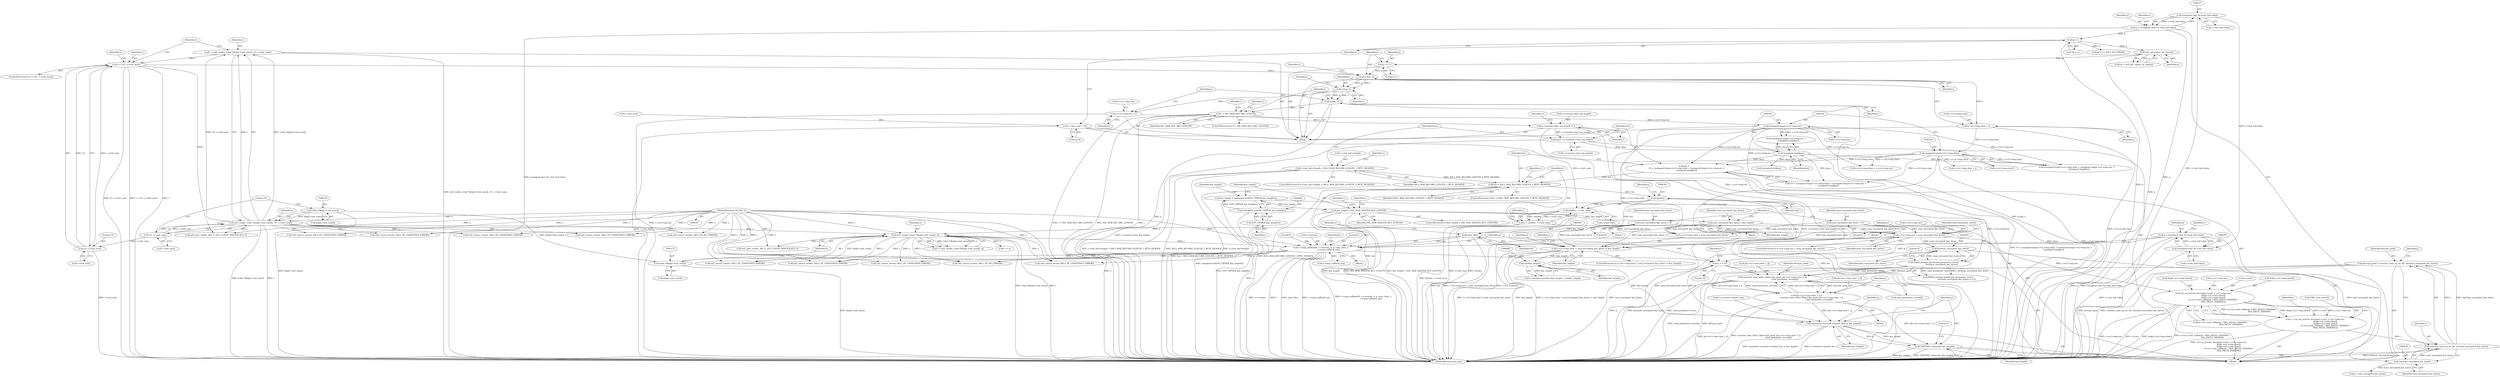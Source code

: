 digraph "0_openssl_d81a1600588b726c2bdccda7efad3cc7a87d6245_0@API" {
"1000688" [label="(Call,memcpy(s->session->master_key, p, key_length))"];
"1000651" [label="(Call,p[s->s2->tmp.clear + j] =\n                constant_time_select_8(decrypt_good, p[s->s2->tmp.clear + j],\n                                       rand_premaster_secret[j]))"];
"1000663" [label="(Call,constant_time_select_8(decrypt_good, p[s->s2->tmp.clear + j],\n                                       rand_premaster_secret[j]))"];
"1000634" [label="(Call,decrypt_good = constant_time_eq_int_8(i, (int)num_encrypted_key_bytes))"];
"1000636" [label="(Call,constant_time_eq_int_8(i, (int)num_encrypted_key_bytes))"];
"1000592" [label="(Call,i = ssl_rsa_private_decrypt(s->cert, s->s2->tmp.enc,\n                                &(p[s->s2->tmp.clear]),\n                                &(p[s->s2->tmp.clear]),\n                                (s->s2->ssl2_rollback) ? RSA_SSLV23_PADDING :\n                                RSA_PKCS1_PADDING))"];
"1000594" [label="(Call,ssl_rsa_private_decrypt(s->cert, s->s2->tmp.enc,\n                                &(p[s->s2->tmp.clear]),\n                                &(p[s->s2->tmp.clear]),\n                                (s->s2->ssl2_rollback) ? RSA_SSLV23_PADDING :\n                                RSA_PKCS1_PADDING))"];
"1000563" [label="(Call,s->s2->tmp.enc < num_encrypted_key_bytes)"];
"1000333" [label="(Call,(unsigned long)s->s2->tmp.enc)"];
"1000246" [label="(Call,s->s2->tmp.enc = i)"];
"1000243" [label="(Call,n2s(p, i))"];
"1000231" [label="(Call,n2s(p, i))"];
"1000228" [label="(Call,p += 3)"];
"1000205" [label="(Call,ssl2_get_cipher_by_char(p))"];
"1000178" [label="(Call,p++)"];
"1000124" [label="(Call,p = (unsigned char *)s->init_buf->data)"];
"1000126" [label="(Call,(unsigned char *)s->init_buf->data)"];
"1000158" [label="(Call,i < (10 - s->init_num))"];
"1000140" [label="(Call,i = ssl2_read(s, (char *)&(p[s->init_num]), 10 - s->init_num))"];
"1000142" [label="(Call,ssl2_read(s, (char *)&(p[s->init_num]), 10 - s->init_num))"];
"1000108" [label="(MethodParameterIn,SSL *s)"];
"1000144" [label="(Call,(char *)&(p[s->init_num]))"];
"1000152" [label="(Call,10 - s->init_num)"];
"1000160" [label="(Call,10 - s->init_num)"];
"1000532" [label="(Call,num_encrypted_key_bytes = 5)"];
"1000525" [label="(Call,num_encrypted_key_bytes = 8)"];
"1000537" [label="(Call,num_encrypted_key_bytes = key_length)"];
"1000498" [label="(Call,key_length > SSL_MAX_MASTER_KEY_LENGTH)"];
"1000491" [label="(Call,key_length = (unsigned int)EVP_CIPHER_key_length(c))"];
"1000493" [label="(Call,(unsigned int)EVP_CIPHER_key_length(c))"];
"1000495" [label="(Call,EVP_CIPHER_key_length(c))"];
"1000638" [label="(Call,(int)num_encrypted_key_bytes)"];
"1000586" [label="(Call,(int)num_encrypted_key_bytes)"];
"1000409" [label="(Call,p += 10)"];
"1000284" [label="(Call,p = (unsigned char *)s->init_buf->data)"];
"1000286" [label="(Call,(unsigned char *)s->init_buf->data)"];
"1000395" [label="(Call,s->msg_callback(0, s->version, 0, p, (size_t)len, s,\n                        s->msg_callback_arg))"];
"1000402" [label="(Call,(size_t)len)"];
"1000362" [label="(Call,(int)len)"];
"1000346" [label="(Call,len > SSL2_MAX_RECORD_LENGTH_3_BYTE_HEADER)"];
"1000318" [label="(Call,len =\n        10 + (unsigned long)s->s2->tmp.clear + (unsigned long)s->s2->tmp.enc +\n        (unsigned long)keya)"];
"1000323" [label="(Call,(unsigned long)s->s2->tmp.clear)"];
"1000234" [label="(Call,s->s2->tmp.clear = i)"];
"1000342" [label="(Call,(unsigned long)keya)"];
"1000311" [label="(Call,keya = s->session->key_arg_length)"];
"1000272" [label="(Call,s->session->key_arg_length = i)"];
"1000259" [label="(Call,i > SSL_MAX_KEY_ARG_LENGTH)"];
"1000255" [label="(Call,n2s(p, i))"];
"1000294" [label="(Call,s->init_buf->length < SSL2_MAX_RECORD_LENGTH_3_BYTE_HEADER)"];
"1000370" [label="(Call,ssl2_read(s, (char *)&(p[s->init_num]), n))"];
"1000372" [label="(Call,(char *)&(p[s->init_num]))"];
"1000359" [label="(Call,n = (int)len - s->init_num)"];
"1000361" [label="(Call,(int)len - s->init_num)"];
"1000170" [label="(Call,s->init_num = 10)"];
"1000584" [label="(Call,RAND_pseudo_bytes(rand_premaster_secret,\n                          (int)num_encrypted_key_bytes))"];
"1000685" [label="(Call,(int)key_length)"];
"1000541" [label="(Call,s->s2->tmp.clear + num_encrypted_key_bytes != key_length)"];
"1000696" [label="(Call,OPENSSL_cleanse(p, key_length))"];
"1000584" [label="(Call,RAND_pseudo_bytes(rand_premaster_secret,\n                          (int)num_encrypted_key_bytes))"];
"1000342" [label="(Call,(unsigned long)keya)"];
"1000177" [label="(Call,*(p++))"];
"1000491" [label="(Call,key_length = (unsigned int)EVP_CIPHER_key_length(c))"];
"1000333" [label="(Call,(unsigned long)s->s2->tmp.enc)"];
"1000688" [label="(Call,memcpy(s->session->master_key, p, key_length))"];
"1000230" [label="(Literal,3)"];
"1000153" [label="(Literal,10)"];
"1000350" [label="(Call,ssl2_return_error(s, SSL2_PE_UNDEFINED_ERROR))"];
"1000235" [label="(Call,s->s2->tmp.clear)"];
"1000563" [label="(Call,s->s2->tmp.enc < num_encrypted_key_bytes)"];
"1000645" [label="(Call,j < num_encrypted_key_bytes)"];
"1000295" [label="(Call,s->init_buf->length)"];
"1000526" [label="(Identifier,num_encrypted_key_bytes)"];
"1000493" [label="(Call,(unsigned int)EVP_CIPHER_key_length(c))"];
"1000594" [label="(Call,ssl_rsa_private_decrypt(s->cert, s->s2->tmp.enc,\n                                &(p[s->s2->tmp.clear]),\n                                &(p[s->s2->tmp.clear]),\n                                (s->s2->ssl2_rollback) ? RSA_SSLV23_PADDING :\n                                RSA_PKCS1_PADDING))"];
"1000372" [label="(Call,(char *)&(p[s->init_num]))"];
"1000247" [label="(Call,s->s2->tmp.enc)"];
"1000108" [label="(MethodParameterIn,SSL *s)"];
"1000496" [label="(Identifier,c)"];
"1000534" [label="(Literal,5)"];
"1000360" [label="(Identifier,n)"];
"1000400" [label="(Literal,0)"];
"1000171" [label="(Call,s->init_num)"];
"1000154" [label="(Call,s->init_num)"];
"1000541" [label="(Call,s->s2->tmp.clear + num_encrypted_key_bytes != key_length)"];
"1000288" [label="(Call,s->init_buf->data)"];
"1000395" [label="(Call,s->msg_callback(0, s->version, 0, p, (size_t)len, s,\n                        s->msg_callback_arg))"];
"1000234" [label="(Call,s->s2->tmp.clear = i)"];
"1000663" [label="(Call,constant_time_select_8(decrypt_good, p[s->s2->tmp.clear + j],\n                                       rand_premaster_secret[j]))"];
"1000415" [label="(Identifier,s)"];
"1000593" [label="(Identifier,i)"];
"1000172" [label="(Identifier,s)"];
"1000402" [label="(Call,(size_t)len)"];
"1000318" [label="(Call,len =\n        10 + (unsigned long)s->s2->tmp.clear + (unsigned long)s->s2->tmp.enc +\n        (unsigned long)keya)"];
"1000203" [label="(Call,cp = ssl2_get_cipher_by_char(p))"];
"1000250" [label="(Identifier,s)"];
"1000232" [label="(Identifier,p)"];
"1000285" [label="(Identifier,p)"];
"1000293" [label="(ControlStructure,if (s->init_buf->length < SSL2_MAX_RECORD_LENGTH_3_BYTE_HEADER))"];
"1000281" [label="(Identifier,s)"];
"1000536" [label="(Block,)"];
"1000695" [label="(Identifier,key_length)"];
"1000255" [label="(Call,n2s(p, i))"];
"1000598" [label="(Call,s->s2->tmp.enc)"];
"1000651" [label="(Call,p[s->s2->tmp.clear + j] =\n                constant_time_select_8(decrypt_good, p[s->s2->tmp.clear + j],\n                                       rand_premaster_secret[j]))"];
"1000228" [label="(Call,p += 3)"];
"1000258" [label="(ControlStructure,if (i > SSL_MAX_KEY_ARG_LENGTH))"];
"1000359" [label="(Call,n = (int)len - s->init_num)"];
"1000361" [label="(Call,(int)len - s->init_num)"];
"1000592" [label="(Call,i = ssl_rsa_private_decrypt(s->cert, s->s2->tmp.enc,\n                                &(p[s->s2->tmp.clear]),\n                                &(p[s->s2->tmp.clear]),\n                                (s->s2->ssl2_rollback) ? RSA_SSLV23_PADDING :\n                                RSA_PKCS1_PADDING))"];
"1000406" [label="(Call,s->msg_callback_arg)"];
"1000567" [label="(Identifier,s)"];
"1000498" [label="(Call,key_length > SSL_MAX_MASTER_KEY_LENGTH)"];
"1000595" [label="(Call,s->cert)"];
"1000142" [label="(Call,ssl2_read(s, (char *)&(p[s->init_num]), 10 - s->init_num))"];
"1000396" [label="(Literal,0)"];
"1000345" [label="(ControlStructure,if (len > SSL2_MAX_RECORD_LENGTH_3_BYTE_HEADER))"];
"1000344" [label="(Identifier,keya)"];
"1000320" [label="(Call,10 + (unsigned long)s->s2->tmp.clear + (unsigned long)s->s2->tmp.enc +\n        (unsigned long)keya)"];
"1000605" [label="(Call,&(p[s->s2->tmp.clear]))"];
"1000109" [label="(Block,)"];
"1000386" [label="(Call,ssl2_part_read(s, SSL_F_GET_CLIENT_MASTER_KEY, i))"];
"1000229" [label="(Identifier,p)"];
"1000233" [label="(Identifier,i)"];
"1000272" [label="(Call,s->session->key_arg_length = i)"];
"1000615" [label="(Call,&(p[s->s2->tmp.clear]))"];
"1000542" [label="(Call,s->s2->tmp.clear + num_encrypted_key_bytes)"];
"1000540" [label="(ControlStructure,if (s->s2->tmp.clear + num_encrypted_key_bytes != key_length))"];
"1000278" [label="(Identifier,i)"];
"1000335" [label="(Call,s->s2->tmp.enc)"];
"1000694" [label="(Identifier,p)"];
"1000183" [label="(Call,p[-1] != SSL2_MT_ERROR)"];
"1000495" [label="(Call,EVP_CIPHER_key_length(c))"];
"1000574" [label="(Identifier,s)"];
"1000348" [label="(Identifier,SSL2_MAX_RECORD_LENGTH_3_BYTE_HEADER)"];
"1000636" [label="(Call,constant_time_eq_int_8(i, (int)num_encrypted_key_bytes))"];
"1000687" [label="(Identifier,key_length)"];
"1000303" [label="(Identifier,s)"];
"1000366" [label="(Identifier,s)"];
"1000635" [label="(Identifier,decrypt_good)"];
"1000347" [label="(Identifier,len)"];
"1000500" [label="(Identifier,SSL_MAX_MASTER_KEY_LENGTH)"];
"1000322" [label="(Call,(unsigned long)s->s2->tmp.clear + (unsigned long)s->s2->tmp.enc +\n        (unsigned long)keya)"];
"1000166" [label="(Call,ssl2_part_read(s, SSL_F_GET_CLIENT_MASTER_KEY, i))"];
"1000564" [label="(Call,s->s2->tmp.enc)"];
"1000139" [label="(Block,)"];
"1000531" [label="(Block,)"];
"1000696" [label="(Call,OPENSSL_cleanse(p, key_length))"];
"1000571" [label="(Identifier,num_encrypted_key_bytes)"];
"1000573" [label="(Call,ssl2_return_error(s,SSL2_PE_UNDEFINED_ERROR))"];
"1000421" [label="(Call,s->s2->tmp.clear + s->s2->tmp.enc)"];
"1000554" [label="(Identifier,s)"];
"1000332" [label="(Call,(unsigned long)s->s2->tmp.enc +\n        (unsigned long)keya)"];
"1000532" [label="(Call,num_encrypted_key_bytes = 5)"];
"1000665" [label="(Call,p[s->s2->tmp.clear + j])"];
"1000650" [label="(Block,)"];
"1000158" [label="(Call,i < (10 - s->init_num))"];
"1000452" [label="(Call,ssl2_return_error(s, SSL2_PE_UNDEFINED_ERROR))"];
"1000264" [label="(Identifier,s)"];
"1000273" [label="(Call,s->session->key_arg_length)"];
"1000161" [label="(Literal,10)"];
"1000346" [label="(Call,len > SSL2_MAX_RECORD_LENGTH_3_BYTE_HEADER)"];
"1000231" [label="(Call,n2s(p, i))"];
"1000128" [label="(Call,s->init_buf->data)"];
"1000405" [label="(Identifier,s)"];
"1000368" [label="(Call,i = ssl2_read(s, (char *)&(p[s->init_num]), n))"];
"1000700" [label="(Literal,1)"];
"1000652" [label="(Call,p[s->s2->tmp.clear + j])"];
"1000323" [label="(Call,(unsigned long)s->s2->tmp.clear)"];
"1000205" [label="(Call,ssl2_get_cipher_by_char(p))"];
"1000206" [label="(Identifier,p)"];
"1000649" [label="(Identifier,j)"];
"1000284" [label="(Call,p = (unsigned char *)s->init_buf->data)"];
"1000409" [label="(Call,p += 10)"];
"1000497" [label="(ControlStructure,if (key_length > SSL_MAX_MASTER_KEY_LENGTH))"];
"1000640" [label="(Identifier,num_encrypted_key_bytes)"];
"1000643" [label="(Identifier,j)"];
"1000174" [label="(Literal,10)"];
"1000546" [label="(Identifier,s)"];
"1000152" [label="(Call,10 - s->init_num)"];
"1000370" [label="(Call,ssl2_read(s, (char *)&(p[s->init_num]), n))"];
"1000583" [label="(Call,RAND_pseudo_bytes(rand_premaster_secret,\n                          (int)num_encrypted_key_bytes) <= 0)"];
"1000411" [label="(Literal,10)"];
"1000397" [label="(Call,s->version)"];
"1000585" [label="(Identifier,rand_premaster_secret)"];
"1000502" [label="(Call,ssl2_return_error(s, SSL2_PE_UNDEFINED_ERROR))"];
"1000539" [label="(Identifier,key_length)"];
"1000637" [label="(Identifier,i)"];
"1000259" [label="(Call,i > SSL_MAX_KEY_ARG_LENGTH)"];
"1000499" [label="(Identifier,key_length)"];
"1000159" [label="(Identifier,i)"];
"1000302" [label="(Call,ssl2_return_error(s, SSL2_PE_UNDEFINED_ERROR))"];
"1000162" [label="(Call,s->init_num)"];
"1000297" [label="(Identifier,s)"];
"1000625" [label="(Call,(s->s2->ssl2_rollback) ? RSA_SSLV23_PADDING :\n                                RSA_PKCS1_PADDING)"];
"1000527" [label="(Literal,8)"];
"1000533" [label="(Identifier,num_encrypted_key_bytes)"];
"1000294" [label="(Call,s->init_buf->length < SSL2_MAX_RECORD_LENGTH_3_BYTE_HEADER)"];
"1000245" [label="(Identifier,i)"];
"1000254" [label="(Identifier,i)"];
"1000633" [label="(Call,ERR_clear_error())"];
"1000146" [label="(Call,&(p[s->init_num]))"];
"1000190" [label="(Call,ssl2_return_error(s, SSL2_PE_UNDEFINED_ERROR))"];
"1000311" [label="(Call,keya = s->session->key_arg_length)"];
"1000638" [label="(Call,(int)num_encrypted_key_bytes)"];
"1000141" [label="(Identifier,i)"];
"1000492" [label="(Identifier,key_length)"];
"1000664" [label="(Identifier,decrypt_good)"];
"1000401" [label="(Identifier,p)"];
"1000483" [label="(Call,ssl2_return_error(s, SSL2_PE_NO_CIPHER))"];
"1000588" [label="(Identifier,num_encrypted_key_bytes)"];
"1000525" [label="(Call,num_encrypted_key_bytes = 8)"];
"1000256" [label="(Identifier,p)"];
"1000160" [label="(Call,10 - s->init_num)"];
"1000325" [label="(Call,s->s2->tmp.clear)"];
"1000157" [label="(ControlStructure,if (i < (10 - s->init_num)))"];
"1000246" [label="(Call,s->s2->tmp.enc = i)"];
"1000537" [label="(Call,num_encrypted_key_bytes = key_length)"];
"1000275" [label="(Identifier,s)"];
"1000516" [label="(Identifier,s)"];
"1000351" [label="(Identifier,s)"];
"1000382" [label="(Call,i != n)"];
"1000238" [label="(Identifier,s)"];
"1000589" [label="(Literal,0)"];
"1000698" [label="(Identifier,key_length)"];
"1000362" [label="(Call,(int)len)"];
"1000167" [label="(Identifier,s)"];
"1000586" [label="(Call,(int)num_encrypted_key_bytes)"];
"1000178" [label="(Call,p++)"];
"1000243" [label="(Call,n2s(p, i))"];
"1000410" [label="(Identifier,p)"];
"1000394" [label="(Block,)"];
"1000701" [label="(MethodReturn,static int)"];
"1000404" [label="(Identifier,len)"];
"1000553" [label="(Call,ssl2_return_error(s, SSL2_PE_UNDEFINED_ERROR))"];
"1000654" [label="(Call,s->s2->tmp.clear + j)"];
"1000380" [label="(Identifier,n)"];
"1000263" [label="(Call,ssl2_return_error(s, SSL2_PE_UNDEFINED_ERROR))"];
"1000261" [label="(Identifier,SSL_MAX_KEY_ARG_LENGTH)"];
"1000257" [label="(Identifier,i)"];
"1000365" [label="(Call,s->init_num)"];
"1000244" [label="(Identifier,p)"];
"1000521" [label="(Block,)"];
"1000679" [label="(Call,s->session->master_key_length = (int)key_length)"];
"1000312" [label="(Identifier,keya)"];
"1000436" [label="(Call,(unsigned int)keya)"];
"1000369" [label="(Identifier,i)"];
"1000676" [label="(Call,rand_premaster_secret[j])"];
"1000140" [label="(Call,i = ssl2_read(s, (char *)&(p[s->init_num]), 10 - s->init_num))"];
"1000562" [label="(ControlStructure,if (s->s2->tmp.enc < num_encrypted_key_bytes))"];
"1000212" [label="(Call,ssl2_return_error(s, SSL2_PE_NO_CIPHER))"];
"1000313" [label="(Call,s->session->key_arg_length)"];
"1000685" [label="(Call,(int)key_length)"];
"1000697" [label="(Identifier,p)"];
"1000503" [label="(Identifier,s)"];
"1000144" [label="(Call,(char *)&(p[s->init_num]))"];
"1000371" [label="(Identifier,s)"];
"1000179" [label="(Identifier,p)"];
"1000634" [label="(Call,decrypt_good = constant_time_eq_int_8(i, (int)num_encrypted_key_bytes))"];
"1000126" [label="(Call,(unsigned char *)s->init_buf->data)"];
"1000260" [label="(Identifier,i)"];
"1000300" [label="(Identifier,SSL2_MAX_RECORD_LENGTH_3_BYTE_HEADER)"];
"1000242" [label="(Identifier,i)"];
"1000319" [label="(Identifier,len)"];
"1000374" [label="(Call,&(p[s->init_num]))"];
"1000125" [label="(Identifier,p)"];
"1000170" [label="(Call,s->init_num = 10)"];
"1000689" [label="(Call,s->session->master_key)"];
"1000538" [label="(Identifier,num_encrypted_key_bytes)"];
"1000136" [label="(Identifier,s)"];
"1000364" [label="(Identifier,len)"];
"1000124" [label="(Call,p = (unsigned char *)s->init_buf->data)"];
"1000286" [label="(Call,(unsigned char *)s->init_buf->data)"];
"1000551" [label="(Identifier,key_length)"];
"1000143" [label="(Identifier,s)"];
"1000688" -> "1000109"  [label="AST: "];
"1000688" -> "1000695"  [label="CFG: "];
"1000689" -> "1000688"  [label="AST: "];
"1000694" -> "1000688"  [label="AST: "];
"1000695" -> "1000688"  [label="AST: "];
"1000697" -> "1000688"  [label="CFG: "];
"1000688" -> "1000701"  [label="DDG: s->session->master_key"];
"1000688" -> "1000701"  [label="DDG: memcpy(s->session->master_key, p, key_length)"];
"1000651" -> "1000688"  [label="DDG: p[s->s2->tmp.clear + j]"];
"1000409" -> "1000688"  [label="DDG: p"];
"1000685" -> "1000688"  [label="DDG: key_length"];
"1000688" -> "1000696"  [label="DDG: p"];
"1000688" -> "1000696"  [label="DDG: key_length"];
"1000651" -> "1000650"  [label="AST: "];
"1000651" -> "1000663"  [label="CFG: "];
"1000652" -> "1000651"  [label="AST: "];
"1000663" -> "1000651"  [label="AST: "];
"1000649" -> "1000651"  [label="CFG: "];
"1000651" -> "1000701"  [label="DDG: constant_time_select_8(decrypt_good, p[s->s2->tmp.clear + j],\n                                       rand_premaster_secret[j])"];
"1000651" -> "1000701"  [label="DDG: p[s->s2->tmp.clear + j]"];
"1000663" -> "1000651"  [label="DDG: decrypt_good"];
"1000663" -> "1000651"  [label="DDG: p[s->s2->tmp.clear + j]"];
"1000663" -> "1000651"  [label="DDG: rand_premaster_secret[j]"];
"1000651" -> "1000663"  [label="DDG: p[s->s2->tmp.clear + j]"];
"1000651" -> "1000696"  [label="DDG: p[s->s2->tmp.clear + j]"];
"1000663" -> "1000676"  [label="CFG: "];
"1000664" -> "1000663"  [label="AST: "];
"1000665" -> "1000663"  [label="AST: "];
"1000676" -> "1000663"  [label="AST: "];
"1000663" -> "1000701"  [label="DDG: rand_premaster_secret[j]"];
"1000663" -> "1000701"  [label="DDG: decrypt_good"];
"1000634" -> "1000663"  [label="DDG: decrypt_good"];
"1000409" -> "1000663"  [label="DDG: p"];
"1000584" -> "1000663"  [label="DDG: rand_premaster_secret"];
"1000634" -> "1000109"  [label="AST: "];
"1000634" -> "1000636"  [label="CFG: "];
"1000635" -> "1000634"  [label="AST: "];
"1000636" -> "1000634"  [label="AST: "];
"1000643" -> "1000634"  [label="CFG: "];
"1000634" -> "1000701"  [label="DDG: decrypt_good"];
"1000634" -> "1000701"  [label="DDG: constant_time_eq_int_8(i, (int)num_encrypted_key_bytes)"];
"1000636" -> "1000634"  [label="DDG: i"];
"1000636" -> "1000634"  [label="DDG: (int)num_encrypted_key_bytes"];
"1000636" -> "1000638"  [label="CFG: "];
"1000637" -> "1000636"  [label="AST: "];
"1000638" -> "1000636"  [label="AST: "];
"1000636" -> "1000701"  [label="DDG: (int)num_encrypted_key_bytes"];
"1000636" -> "1000701"  [label="DDG: i"];
"1000592" -> "1000636"  [label="DDG: i"];
"1000638" -> "1000636"  [label="DDG: num_encrypted_key_bytes"];
"1000592" -> "1000109"  [label="AST: "];
"1000592" -> "1000594"  [label="CFG: "];
"1000593" -> "1000592"  [label="AST: "];
"1000594" -> "1000592"  [label="AST: "];
"1000633" -> "1000592"  [label="CFG: "];
"1000592" -> "1000701"  [label="DDG: ssl_rsa_private_decrypt(s->cert, s->s2->tmp.enc,\n                                &(p[s->s2->tmp.clear]),\n                                &(p[s->s2->tmp.clear]),\n                                (s->s2->ssl2_rollback) ? RSA_SSLV23_PADDING :\n                                RSA_PKCS1_PADDING)"];
"1000594" -> "1000592"  [label="DDG: (s->s2->ssl2_rollback) ? RSA_SSLV23_PADDING :\n                                RSA_PKCS1_PADDING"];
"1000594" -> "1000592"  [label="DDG: &(p[s->s2->tmp.clear])"];
"1000594" -> "1000592"  [label="DDG: s->cert"];
"1000594" -> "1000592"  [label="DDG: s->s2->tmp.enc"];
"1000594" -> "1000625"  [label="CFG: "];
"1000595" -> "1000594"  [label="AST: "];
"1000598" -> "1000594"  [label="AST: "];
"1000605" -> "1000594"  [label="AST: "];
"1000615" -> "1000594"  [label="AST: "];
"1000625" -> "1000594"  [label="AST: "];
"1000594" -> "1000701"  [label="DDG: s->s2->tmp.enc"];
"1000594" -> "1000701"  [label="DDG: s->cert"];
"1000594" -> "1000701"  [label="DDG: &(p[s->s2->tmp.clear])"];
"1000594" -> "1000701"  [label="DDG: (s->s2->ssl2_rollback) ? RSA_SSLV23_PADDING :\n                                RSA_PKCS1_PADDING"];
"1000563" -> "1000594"  [label="DDG: s->s2->tmp.enc"];
"1000563" -> "1000562"  [label="AST: "];
"1000563" -> "1000571"  [label="CFG: "];
"1000564" -> "1000563"  [label="AST: "];
"1000571" -> "1000563"  [label="AST: "];
"1000574" -> "1000563"  [label="CFG: "];
"1000585" -> "1000563"  [label="CFG: "];
"1000563" -> "1000701"  [label="DDG: num_encrypted_key_bytes"];
"1000563" -> "1000701"  [label="DDG: s->s2->tmp.enc < num_encrypted_key_bytes"];
"1000563" -> "1000701"  [label="DDG: s->s2->tmp.enc"];
"1000333" -> "1000563"  [label="DDG: s->s2->tmp.enc"];
"1000532" -> "1000563"  [label="DDG: num_encrypted_key_bytes"];
"1000525" -> "1000563"  [label="DDG: num_encrypted_key_bytes"];
"1000537" -> "1000563"  [label="DDG: num_encrypted_key_bytes"];
"1000563" -> "1000586"  [label="DDG: num_encrypted_key_bytes"];
"1000333" -> "1000332"  [label="AST: "];
"1000333" -> "1000335"  [label="CFG: "];
"1000334" -> "1000333"  [label="AST: "];
"1000335" -> "1000333"  [label="AST: "];
"1000343" -> "1000333"  [label="CFG: "];
"1000333" -> "1000701"  [label="DDG: s->s2->tmp.enc"];
"1000333" -> "1000318"  [label="DDG: s->s2->tmp.enc"];
"1000333" -> "1000320"  [label="DDG: s->s2->tmp.enc"];
"1000333" -> "1000322"  [label="DDG: s->s2->tmp.enc"];
"1000333" -> "1000332"  [label="DDG: s->s2->tmp.enc"];
"1000246" -> "1000333"  [label="DDG: s->s2->tmp.enc"];
"1000333" -> "1000421"  [label="DDG: s->s2->tmp.enc"];
"1000246" -> "1000139"  [label="AST: "];
"1000246" -> "1000254"  [label="CFG: "];
"1000247" -> "1000246"  [label="AST: "];
"1000254" -> "1000246"  [label="AST: "];
"1000256" -> "1000246"  [label="CFG: "];
"1000246" -> "1000701"  [label="DDG: s->s2->tmp.enc"];
"1000243" -> "1000246"  [label="DDG: i"];
"1000243" -> "1000139"  [label="AST: "];
"1000243" -> "1000245"  [label="CFG: "];
"1000244" -> "1000243"  [label="AST: "];
"1000245" -> "1000243"  [label="AST: "];
"1000250" -> "1000243"  [label="CFG: "];
"1000231" -> "1000243"  [label="DDG: p"];
"1000231" -> "1000243"  [label="DDG: i"];
"1000243" -> "1000255"  [label="DDG: p"];
"1000243" -> "1000255"  [label="DDG: i"];
"1000231" -> "1000139"  [label="AST: "];
"1000231" -> "1000233"  [label="CFG: "];
"1000232" -> "1000231"  [label="AST: "];
"1000233" -> "1000231"  [label="AST: "];
"1000238" -> "1000231"  [label="CFG: "];
"1000228" -> "1000231"  [label="DDG: p"];
"1000158" -> "1000231"  [label="DDG: i"];
"1000231" -> "1000234"  [label="DDG: i"];
"1000228" -> "1000139"  [label="AST: "];
"1000228" -> "1000230"  [label="CFG: "];
"1000229" -> "1000228"  [label="AST: "];
"1000230" -> "1000228"  [label="AST: "];
"1000232" -> "1000228"  [label="CFG: "];
"1000205" -> "1000228"  [label="DDG: p"];
"1000205" -> "1000203"  [label="AST: "];
"1000205" -> "1000206"  [label="CFG: "];
"1000206" -> "1000205"  [label="AST: "];
"1000203" -> "1000205"  [label="CFG: "];
"1000205" -> "1000701"  [label="DDG: p"];
"1000205" -> "1000203"  [label="DDG: p"];
"1000178" -> "1000205"  [label="DDG: p"];
"1000178" -> "1000177"  [label="AST: "];
"1000178" -> "1000179"  [label="CFG: "];
"1000179" -> "1000178"  [label="AST: "];
"1000177" -> "1000178"  [label="CFG: "];
"1000178" -> "1000701"  [label="DDG: p"];
"1000124" -> "1000178"  [label="DDG: p"];
"1000178" -> "1000183"  [label="DDG: p"];
"1000124" -> "1000109"  [label="AST: "];
"1000124" -> "1000126"  [label="CFG: "];
"1000125" -> "1000124"  [label="AST: "];
"1000126" -> "1000124"  [label="AST: "];
"1000136" -> "1000124"  [label="CFG: "];
"1000124" -> "1000701"  [label="DDG: (unsigned char *)s->init_buf->data"];
"1000124" -> "1000701"  [label="DDG: p"];
"1000126" -> "1000124"  [label="DDG: s->init_buf->data"];
"1000126" -> "1000128"  [label="CFG: "];
"1000127" -> "1000126"  [label="AST: "];
"1000128" -> "1000126"  [label="AST: "];
"1000126" -> "1000701"  [label="DDG: s->init_buf->data"];
"1000126" -> "1000286"  [label="DDG: s->init_buf->data"];
"1000158" -> "1000157"  [label="AST: "];
"1000158" -> "1000160"  [label="CFG: "];
"1000159" -> "1000158"  [label="AST: "];
"1000160" -> "1000158"  [label="AST: "];
"1000167" -> "1000158"  [label="CFG: "];
"1000172" -> "1000158"  [label="CFG: "];
"1000158" -> "1000701"  [label="DDG: i"];
"1000158" -> "1000701"  [label="DDG: 10 - s->init_num"];
"1000158" -> "1000701"  [label="DDG: i < (10 - s->init_num)"];
"1000140" -> "1000158"  [label="DDG: i"];
"1000160" -> "1000158"  [label="DDG: 10"];
"1000160" -> "1000158"  [label="DDG: s->init_num"];
"1000158" -> "1000166"  [label="DDG: i"];
"1000140" -> "1000139"  [label="AST: "];
"1000140" -> "1000142"  [label="CFG: "];
"1000141" -> "1000140"  [label="AST: "];
"1000142" -> "1000140"  [label="AST: "];
"1000159" -> "1000140"  [label="CFG: "];
"1000140" -> "1000701"  [label="DDG: ssl2_read(s, (char *)&(p[s->init_num]), 10 - s->init_num)"];
"1000142" -> "1000140"  [label="DDG: s"];
"1000142" -> "1000140"  [label="DDG: (char *)&(p[s->init_num])"];
"1000142" -> "1000140"  [label="DDG: 10 - s->init_num"];
"1000142" -> "1000152"  [label="CFG: "];
"1000143" -> "1000142"  [label="AST: "];
"1000144" -> "1000142"  [label="AST: "];
"1000152" -> "1000142"  [label="AST: "];
"1000142" -> "1000701"  [label="DDG: (char *)&(p[s->init_num])"];
"1000142" -> "1000701"  [label="DDG: s"];
"1000108" -> "1000142"  [label="DDG: s"];
"1000144" -> "1000142"  [label="DDG: &(p[s->init_num])"];
"1000152" -> "1000142"  [label="DDG: 10"];
"1000152" -> "1000142"  [label="DDG: s->init_num"];
"1000142" -> "1000166"  [label="DDG: s"];
"1000142" -> "1000190"  [label="DDG: s"];
"1000142" -> "1000212"  [label="DDG: s"];
"1000142" -> "1000263"  [label="DDG: s"];
"1000142" -> "1000302"  [label="DDG: s"];
"1000142" -> "1000350"  [label="DDG: s"];
"1000142" -> "1000370"  [label="DDG: s"];
"1000108" -> "1000107"  [label="AST: "];
"1000108" -> "1000701"  [label="DDG: s"];
"1000108" -> "1000166"  [label="DDG: s"];
"1000108" -> "1000190"  [label="DDG: s"];
"1000108" -> "1000212"  [label="DDG: s"];
"1000108" -> "1000263"  [label="DDG: s"];
"1000108" -> "1000302"  [label="DDG: s"];
"1000108" -> "1000350"  [label="DDG: s"];
"1000108" -> "1000370"  [label="DDG: s"];
"1000108" -> "1000386"  [label="DDG: s"];
"1000108" -> "1000395"  [label="DDG: s"];
"1000108" -> "1000452"  [label="DDG: s"];
"1000108" -> "1000483"  [label="DDG: s"];
"1000108" -> "1000502"  [label="DDG: s"];
"1000108" -> "1000553"  [label="DDG: s"];
"1000108" -> "1000573"  [label="DDG: s"];
"1000144" -> "1000146"  [label="CFG: "];
"1000145" -> "1000144"  [label="AST: "];
"1000146" -> "1000144"  [label="AST: "];
"1000153" -> "1000144"  [label="CFG: "];
"1000144" -> "1000701"  [label="DDG: &(p[s->init_num])"];
"1000144" -> "1000372"  [label="DDG: &(p[s->init_num])"];
"1000152" -> "1000154"  [label="CFG: "];
"1000153" -> "1000152"  [label="AST: "];
"1000154" -> "1000152"  [label="AST: "];
"1000152" -> "1000160"  [label="DDG: s->init_num"];
"1000160" -> "1000162"  [label="CFG: "];
"1000161" -> "1000160"  [label="AST: "];
"1000162" -> "1000160"  [label="AST: "];
"1000160" -> "1000701"  [label="DDG: s->init_num"];
"1000532" -> "1000531"  [label="AST: "];
"1000532" -> "1000534"  [label="CFG: "];
"1000533" -> "1000532"  [label="AST: "];
"1000534" -> "1000532"  [label="AST: "];
"1000546" -> "1000532"  [label="CFG: "];
"1000532" -> "1000541"  [label="DDG: num_encrypted_key_bytes"];
"1000532" -> "1000542"  [label="DDG: num_encrypted_key_bytes"];
"1000525" -> "1000521"  [label="AST: "];
"1000525" -> "1000527"  [label="CFG: "];
"1000526" -> "1000525"  [label="AST: "];
"1000527" -> "1000525"  [label="AST: "];
"1000546" -> "1000525"  [label="CFG: "];
"1000525" -> "1000541"  [label="DDG: num_encrypted_key_bytes"];
"1000525" -> "1000542"  [label="DDG: num_encrypted_key_bytes"];
"1000537" -> "1000536"  [label="AST: "];
"1000537" -> "1000539"  [label="CFG: "];
"1000538" -> "1000537"  [label="AST: "];
"1000539" -> "1000537"  [label="AST: "];
"1000546" -> "1000537"  [label="CFG: "];
"1000498" -> "1000537"  [label="DDG: key_length"];
"1000537" -> "1000541"  [label="DDG: num_encrypted_key_bytes"];
"1000537" -> "1000542"  [label="DDG: num_encrypted_key_bytes"];
"1000498" -> "1000497"  [label="AST: "];
"1000498" -> "1000500"  [label="CFG: "];
"1000499" -> "1000498"  [label="AST: "];
"1000500" -> "1000498"  [label="AST: "];
"1000503" -> "1000498"  [label="CFG: "];
"1000516" -> "1000498"  [label="CFG: "];
"1000498" -> "1000701"  [label="DDG: key_length > SSL_MAX_MASTER_KEY_LENGTH"];
"1000498" -> "1000701"  [label="DDG: key_length"];
"1000498" -> "1000701"  [label="DDG: SSL_MAX_MASTER_KEY_LENGTH"];
"1000491" -> "1000498"  [label="DDG: key_length"];
"1000498" -> "1000541"  [label="DDG: key_length"];
"1000491" -> "1000109"  [label="AST: "];
"1000491" -> "1000493"  [label="CFG: "];
"1000492" -> "1000491"  [label="AST: "];
"1000493" -> "1000491"  [label="AST: "];
"1000499" -> "1000491"  [label="CFG: "];
"1000491" -> "1000701"  [label="DDG: (unsigned int)EVP_CIPHER_key_length(c)"];
"1000493" -> "1000491"  [label="DDG: EVP_CIPHER_key_length(c)"];
"1000493" -> "1000495"  [label="CFG: "];
"1000494" -> "1000493"  [label="AST: "];
"1000495" -> "1000493"  [label="AST: "];
"1000493" -> "1000701"  [label="DDG: EVP_CIPHER_key_length(c)"];
"1000495" -> "1000493"  [label="DDG: c"];
"1000495" -> "1000496"  [label="CFG: "];
"1000496" -> "1000495"  [label="AST: "];
"1000495" -> "1000701"  [label="DDG: c"];
"1000638" -> "1000640"  [label="CFG: "];
"1000639" -> "1000638"  [label="AST: "];
"1000640" -> "1000638"  [label="AST: "];
"1000586" -> "1000638"  [label="DDG: num_encrypted_key_bytes"];
"1000638" -> "1000645"  [label="DDG: num_encrypted_key_bytes"];
"1000586" -> "1000584"  [label="AST: "];
"1000586" -> "1000588"  [label="CFG: "];
"1000587" -> "1000586"  [label="AST: "];
"1000588" -> "1000586"  [label="AST: "];
"1000584" -> "1000586"  [label="CFG: "];
"1000586" -> "1000701"  [label="DDG: num_encrypted_key_bytes"];
"1000586" -> "1000584"  [label="DDG: num_encrypted_key_bytes"];
"1000409" -> "1000109"  [label="AST: "];
"1000409" -> "1000411"  [label="CFG: "];
"1000410" -> "1000409"  [label="AST: "];
"1000411" -> "1000409"  [label="AST: "];
"1000415" -> "1000409"  [label="CFG: "];
"1000409" -> "1000701"  [label="DDG: p"];
"1000284" -> "1000409"  [label="DDG: p"];
"1000395" -> "1000409"  [label="DDG: p"];
"1000284" -> "1000109"  [label="AST: "];
"1000284" -> "1000286"  [label="CFG: "];
"1000285" -> "1000284"  [label="AST: "];
"1000286" -> "1000284"  [label="AST: "];
"1000297" -> "1000284"  [label="CFG: "];
"1000284" -> "1000701"  [label="DDG: (unsigned char *)s->init_buf->data"];
"1000284" -> "1000701"  [label="DDG: p"];
"1000286" -> "1000284"  [label="DDG: s->init_buf->data"];
"1000284" -> "1000395"  [label="DDG: p"];
"1000286" -> "1000288"  [label="CFG: "];
"1000287" -> "1000286"  [label="AST: "];
"1000288" -> "1000286"  [label="AST: "];
"1000286" -> "1000701"  [label="DDG: s->init_buf->data"];
"1000395" -> "1000394"  [label="AST: "];
"1000395" -> "1000406"  [label="CFG: "];
"1000396" -> "1000395"  [label="AST: "];
"1000397" -> "1000395"  [label="AST: "];
"1000400" -> "1000395"  [label="AST: "];
"1000401" -> "1000395"  [label="AST: "];
"1000402" -> "1000395"  [label="AST: "];
"1000405" -> "1000395"  [label="AST: "];
"1000406" -> "1000395"  [label="AST: "];
"1000410" -> "1000395"  [label="CFG: "];
"1000395" -> "1000701"  [label="DDG: s->version"];
"1000395" -> "1000701"  [label="DDG: s"];
"1000395" -> "1000701"  [label="DDG: (size_t)len"];
"1000395" -> "1000701"  [label="DDG: s->msg_callback_arg"];
"1000395" -> "1000701"  [label="DDG: s->msg_callback(0, s->version, 0, p, (size_t)len, s,\n                        s->msg_callback_arg)"];
"1000402" -> "1000395"  [label="DDG: len"];
"1000370" -> "1000395"  [label="DDG: s"];
"1000395" -> "1000452"  [label="DDG: s"];
"1000395" -> "1000483"  [label="DDG: s"];
"1000395" -> "1000502"  [label="DDG: s"];
"1000395" -> "1000553"  [label="DDG: s"];
"1000395" -> "1000573"  [label="DDG: s"];
"1000402" -> "1000404"  [label="CFG: "];
"1000403" -> "1000402"  [label="AST: "];
"1000404" -> "1000402"  [label="AST: "];
"1000405" -> "1000402"  [label="CFG: "];
"1000402" -> "1000701"  [label="DDG: len"];
"1000362" -> "1000402"  [label="DDG: len"];
"1000362" -> "1000361"  [label="AST: "];
"1000362" -> "1000364"  [label="CFG: "];
"1000363" -> "1000362"  [label="AST: "];
"1000364" -> "1000362"  [label="AST: "];
"1000366" -> "1000362"  [label="CFG: "];
"1000362" -> "1000701"  [label="DDG: len"];
"1000362" -> "1000361"  [label="DDG: len"];
"1000346" -> "1000362"  [label="DDG: len"];
"1000346" -> "1000345"  [label="AST: "];
"1000346" -> "1000348"  [label="CFG: "];
"1000347" -> "1000346"  [label="AST: "];
"1000348" -> "1000346"  [label="AST: "];
"1000351" -> "1000346"  [label="CFG: "];
"1000360" -> "1000346"  [label="CFG: "];
"1000346" -> "1000701"  [label="DDG: SSL2_MAX_RECORD_LENGTH_3_BYTE_HEADER"];
"1000346" -> "1000701"  [label="DDG: len"];
"1000346" -> "1000701"  [label="DDG: len > SSL2_MAX_RECORD_LENGTH_3_BYTE_HEADER"];
"1000318" -> "1000346"  [label="DDG: len"];
"1000294" -> "1000346"  [label="DDG: SSL2_MAX_RECORD_LENGTH_3_BYTE_HEADER"];
"1000318" -> "1000109"  [label="AST: "];
"1000318" -> "1000320"  [label="CFG: "];
"1000319" -> "1000318"  [label="AST: "];
"1000320" -> "1000318"  [label="AST: "];
"1000347" -> "1000318"  [label="CFG: "];
"1000318" -> "1000701"  [label="DDG: 10 + (unsigned long)s->s2->tmp.clear + (unsigned long)s->s2->tmp.enc +\n        (unsigned long)keya"];
"1000323" -> "1000318"  [label="DDG: s->s2->tmp.clear"];
"1000342" -> "1000318"  [label="DDG: keya"];
"1000323" -> "1000322"  [label="AST: "];
"1000323" -> "1000325"  [label="CFG: "];
"1000324" -> "1000323"  [label="AST: "];
"1000325" -> "1000323"  [label="AST: "];
"1000334" -> "1000323"  [label="CFG: "];
"1000323" -> "1000701"  [label="DDG: s->s2->tmp.clear"];
"1000323" -> "1000320"  [label="DDG: s->s2->tmp.clear"];
"1000323" -> "1000322"  [label="DDG: s->s2->tmp.clear"];
"1000234" -> "1000323"  [label="DDG: s->s2->tmp.clear"];
"1000323" -> "1000421"  [label="DDG: s->s2->tmp.clear"];
"1000323" -> "1000541"  [label="DDG: s->s2->tmp.clear"];
"1000323" -> "1000542"  [label="DDG: s->s2->tmp.clear"];
"1000323" -> "1000654"  [label="DDG: s->s2->tmp.clear"];
"1000234" -> "1000139"  [label="AST: "];
"1000234" -> "1000242"  [label="CFG: "];
"1000235" -> "1000234"  [label="AST: "];
"1000242" -> "1000234"  [label="AST: "];
"1000244" -> "1000234"  [label="CFG: "];
"1000234" -> "1000701"  [label="DDG: s->s2->tmp.clear"];
"1000342" -> "1000332"  [label="AST: "];
"1000342" -> "1000344"  [label="CFG: "];
"1000343" -> "1000342"  [label="AST: "];
"1000344" -> "1000342"  [label="AST: "];
"1000332" -> "1000342"  [label="CFG: "];
"1000342" -> "1000701"  [label="DDG: keya"];
"1000342" -> "1000320"  [label="DDG: keya"];
"1000342" -> "1000322"  [label="DDG: keya"];
"1000342" -> "1000332"  [label="DDG: keya"];
"1000311" -> "1000342"  [label="DDG: keya"];
"1000342" -> "1000436"  [label="DDG: keya"];
"1000311" -> "1000109"  [label="AST: "];
"1000311" -> "1000313"  [label="CFG: "];
"1000312" -> "1000311"  [label="AST: "];
"1000313" -> "1000311"  [label="AST: "];
"1000319" -> "1000311"  [label="CFG: "];
"1000311" -> "1000701"  [label="DDG: s->session->key_arg_length"];
"1000272" -> "1000311"  [label="DDG: s->session->key_arg_length"];
"1000272" -> "1000139"  [label="AST: "];
"1000272" -> "1000278"  [label="CFG: "];
"1000273" -> "1000272"  [label="AST: "];
"1000278" -> "1000272"  [label="AST: "];
"1000281" -> "1000272"  [label="CFG: "];
"1000272" -> "1000701"  [label="DDG: i"];
"1000272" -> "1000701"  [label="DDG: s->session->key_arg_length"];
"1000259" -> "1000272"  [label="DDG: i"];
"1000259" -> "1000258"  [label="AST: "];
"1000259" -> "1000261"  [label="CFG: "];
"1000260" -> "1000259"  [label="AST: "];
"1000261" -> "1000259"  [label="AST: "];
"1000264" -> "1000259"  [label="CFG: "];
"1000275" -> "1000259"  [label="CFG: "];
"1000259" -> "1000701"  [label="DDG: i > SSL_MAX_KEY_ARG_LENGTH"];
"1000259" -> "1000701"  [label="DDG: i"];
"1000259" -> "1000701"  [label="DDG: SSL_MAX_KEY_ARG_LENGTH"];
"1000255" -> "1000259"  [label="DDG: i"];
"1000255" -> "1000139"  [label="AST: "];
"1000255" -> "1000257"  [label="CFG: "];
"1000256" -> "1000255"  [label="AST: "];
"1000257" -> "1000255"  [label="AST: "];
"1000260" -> "1000255"  [label="CFG: "];
"1000255" -> "1000701"  [label="DDG: n2s(p, i)"];
"1000255" -> "1000701"  [label="DDG: p"];
"1000294" -> "1000293"  [label="AST: "];
"1000294" -> "1000300"  [label="CFG: "];
"1000295" -> "1000294"  [label="AST: "];
"1000300" -> "1000294"  [label="AST: "];
"1000303" -> "1000294"  [label="CFG: "];
"1000312" -> "1000294"  [label="CFG: "];
"1000294" -> "1000701"  [label="DDG: s->init_buf->length < SSL2_MAX_RECORD_LENGTH_3_BYTE_HEADER"];
"1000294" -> "1000701"  [label="DDG: SSL2_MAX_RECORD_LENGTH_3_BYTE_HEADER"];
"1000294" -> "1000701"  [label="DDG: s->init_buf->length"];
"1000370" -> "1000368"  [label="AST: "];
"1000370" -> "1000380"  [label="CFG: "];
"1000371" -> "1000370"  [label="AST: "];
"1000372" -> "1000370"  [label="AST: "];
"1000380" -> "1000370"  [label="AST: "];
"1000368" -> "1000370"  [label="CFG: "];
"1000370" -> "1000701"  [label="DDG: (char *)&(p[s->init_num])"];
"1000370" -> "1000701"  [label="DDG: s"];
"1000370" -> "1000368"  [label="DDG: s"];
"1000370" -> "1000368"  [label="DDG: (char *)&(p[s->init_num])"];
"1000370" -> "1000368"  [label="DDG: n"];
"1000372" -> "1000370"  [label="DDG: &(p[s->init_num])"];
"1000359" -> "1000370"  [label="DDG: n"];
"1000370" -> "1000382"  [label="DDG: n"];
"1000370" -> "1000386"  [label="DDG: s"];
"1000370" -> "1000452"  [label="DDG: s"];
"1000370" -> "1000483"  [label="DDG: s"];
"1000370" -> "1000502"  [label="DDG: s"];
"1000370" -> "1000553"  [label="DDG: s"];
"1000370" -> "1000573"  [label="DDG: s"];
"1000372" -> "1000374"  [label="CFG: "];
"1000373" -> "1000372"  [label="AST: "];
"1000374" -> "1000372"  [label="AST: "];
"1000380" -> "1000372"  [label="CFG: "];
"1000372" -> "1000701"  [label="DDG: &(p[s->init_num])"];
"1000359" -> "1000109"  [label="AST: "];
"1000359" -> "1000361"  [label="CFG: "];
"1000360" -> "1000359"  [label="AST: "];
"1000361" -> "1000359"  [label="AST: "];
"1000369" -> "1000359"  [label="CFG: "];
"1000359" -> "1000701"  [label="DDG: (int)len - s->init_num"];
"1000361" -> "1000359"  [label="DDG: (int)len"];
"1000361" -> "1000359"  [label="DDG: s->init_num"];
"1000361" -> "1000365"  [label="CFG: "];
"1000365" -> "1000361"  [label="AST: "];
"1000361" -> "1000701"  [label="DDG: s->init_num"];
"1000361" -> "1000701"  [label="DDG: (int)len"];
"1000170" -> "1000361"  [label="DDG: s->init_num"];
"1000170" -> "1000139"  [label="AST: "];
"1000170" -> "1000174"  [label="CFG: "];
"1000171" -> "1000170"  [label="AST: "];
"1000174" -> "1000170"  [label="AST: "];
"1000179" -> "1000170"  [label="CFG: "];
"1000170" -> "1000701"  [label="DDG: s->init_num"];
"1000584" -> "1000583"  [label="AST: "];
"1000585" -> "1000584"  [label="AST: "];
"1000589" -> "1000584"  [label="CFG: "];
"1000584" -> "1000701"  [label="DDG: (int)num_encrypted_key_bytes"];
"1000584" -> "1000701"  [label="DDG: rand_premaster_secret"];
"1000584" -> "1000583"  [label="DDG: rand_premaster_secret"];
"1000584" -> "1000583"  [label="DDG: (int)num_encrypted_key_bytes"];
"1000685" -> "1000679"  [label="AST: "];
"1000685" -> "1000687"  [label="CFG: "];
"1000686" -> "1000685"  [label="AST: "];
"1000687" -> "1000685"  [label="AST: "];
"1000679" -> "1000685"  [label="CFG: "];
"1000685" -> "1000679"  [label="DDG: key_length"];
"1000541" -> "1000685"  [label="DDG: key_length"];
"1000541" -> "1000540"  [label="AST: "];
"1000541" -> "1000551"  [label="CFG: "];
"1000542" -> "1000541"  [label="AST: "];
"1000551" -> "1000541"  [label="AST: "];
"1000554" -> "1000541"  [label="CFG: "];
"1000567" -> "1000541"  [label="CFG: "];
"1000541" -> "1000701"  [label="DDG: s->s2->tmp.clear + num_encrypted_key_bytes"];
"1000541" -> "1000701"  [label="DDG: key_length"];
"1000541" -> "1000701"  [label="DDG: s->s2->tmp.clear + num_encrypted_key_bytes != key_length"];
"1000696" -> "1000109"  [label="AST: "];
"1000696" -> "1000698"  [label="CFG: "];
"1000697" -> "1000696"  [label="AST: "];
"1000698" -> "1000696"  [label="AST: "];
"1000700" -> "1000696"  [label="CFG: "];
"1000696" -> "1000701"  [label="DDG: OPENSSL_cleanse(p, key_length)"];
"1000696" -> "1000701"  [label="DDG: p"];
"1000696" -> "1000701"  [label="DDG: key_length"];
}
